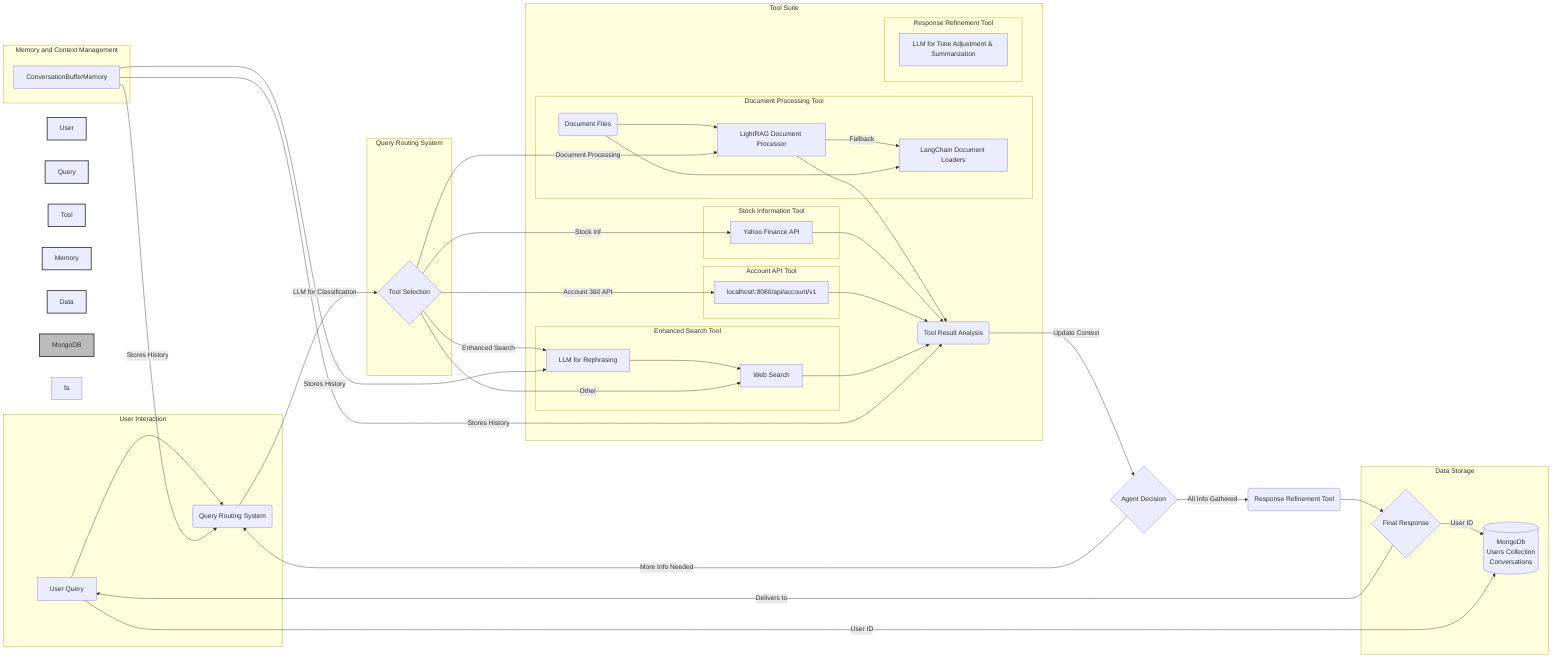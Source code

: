 graph LR
    subgraph User Interaction
        A["User Query"] --> B(Query Routing System);
    end

    subgraph Query Routing System
        B -- LLM for Classification --> C{Tool Selection};
    end

    subgraph Tool Suite
        subgraph Stock Information Tool
            D[Yahoo Finance API]
        end
        subgraph Account API Tool
            E[localhost\:8080/api/account/v1]
        end
        subgraph Enhanced Search Tool
            F[LLM for Rephrasing] --> G[Web Search];
        end
        subgraph Document Processing Tool
            H[LightRAG Document Processor] -- Fallback --> I[LangChain Document Loaders];
            J(Document Files) --> H;
            J --> I;
        end
        subgraph Response Refinement Tool
            K[LLM for Tone Adjustment & Summarization]
        end

        C -- Stock Info--> D;
        C -- Account 360 API --> E;
        C -- Enhanced Search --> F;
        C -- Document Processing --> H;
        C -- Other --> G;
        D --> L(Tool Result Analysis);
        E --> L;
        G --> L;
        H --> L;
    end

    L -- Update Context --> M{Agent Decision};
    M -- More Info Needed --> B;
    M -- All Info Gathered --> N(Response Refinement Tool);
    N --> O{Final Response};

    subgraph Memory and Context Management
        P[ConversationBufferMemory] -- Stores History --> B;
        P -- Stores History --> F;
        P -- Stores History --> L;
    end

    subgraph Data Storage

            direction LR
            Q[(MongoDb<br>Users Collection<br>Conversations)] ;

        
        O -- User ID --> Q;
        A -- User ID --> Q;
    end

    style User Interaction fill:#ccf,stroke:#333,stroke-width:2px
    style Query Routing System fill:#f9f,stroke:#333,stroke-width:2px
    style Tool Suite fill:#ccf,stroke:#333,stroke-width:2px
    style Memory and Context Management fill:#f9f,stroke:#333,stroke-width:2px
    style Data Storage fill:#ccf,stroke:#333,stroke-width:2px
    style MongoDB fill:#bbb,stroke:#333,stroke-width:2px,shape:cylinder

    O -- Delivers to --> A;fa